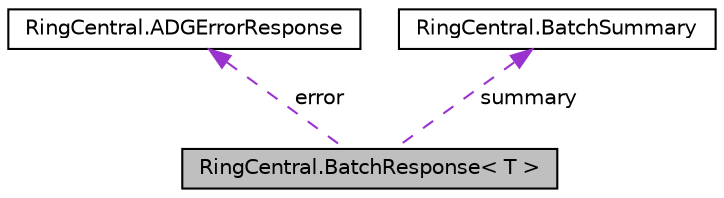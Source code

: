 digraph "RingCentral.BatchResponse&lt; T &gt;"
{
 // LATEX_PDF_SIZE
  edge [fontname="Helvetica",fontsize="10",labelfontname="Helvetica",labelfontsize="10"];
  node [fontname="Helvetica",fontsize="10",shape=record];
  Node1 [label="RingCentral.BatchResponse\< T \>",height=0.2,width=0.4,color="black", fillcolor="grey75", style="filled", fontcolor="black",tooltip=" "];
  Node2 -> Node1 [dir="back",color="darkorchid3",fontsize="10",style="dashed",label=" error" ,fontname="Helvetica"];
  Node2 [label="RingCentral.ADGErrorResponse",height=0.2,width=0.4,color="black", fillcolor="white", style="filled",URL="$classRingCentral_1_1ADGErrorResponse.html",tooltip="Format of response in case that any error occurred during request processing"];
  Node3 -> Node1 [dir="back",color="darkorchid3",fontsize="10",style="dashed",label=" summary" ,fontname="Helvetica"];
  Node3 [label="RingCentral.BatchSummary",height=0.2,width=0.4,color="black", fillcolor="white", style="filled",URL="$classRingCentral_1_1BatchSummary.html",tooltip=" "];
}
